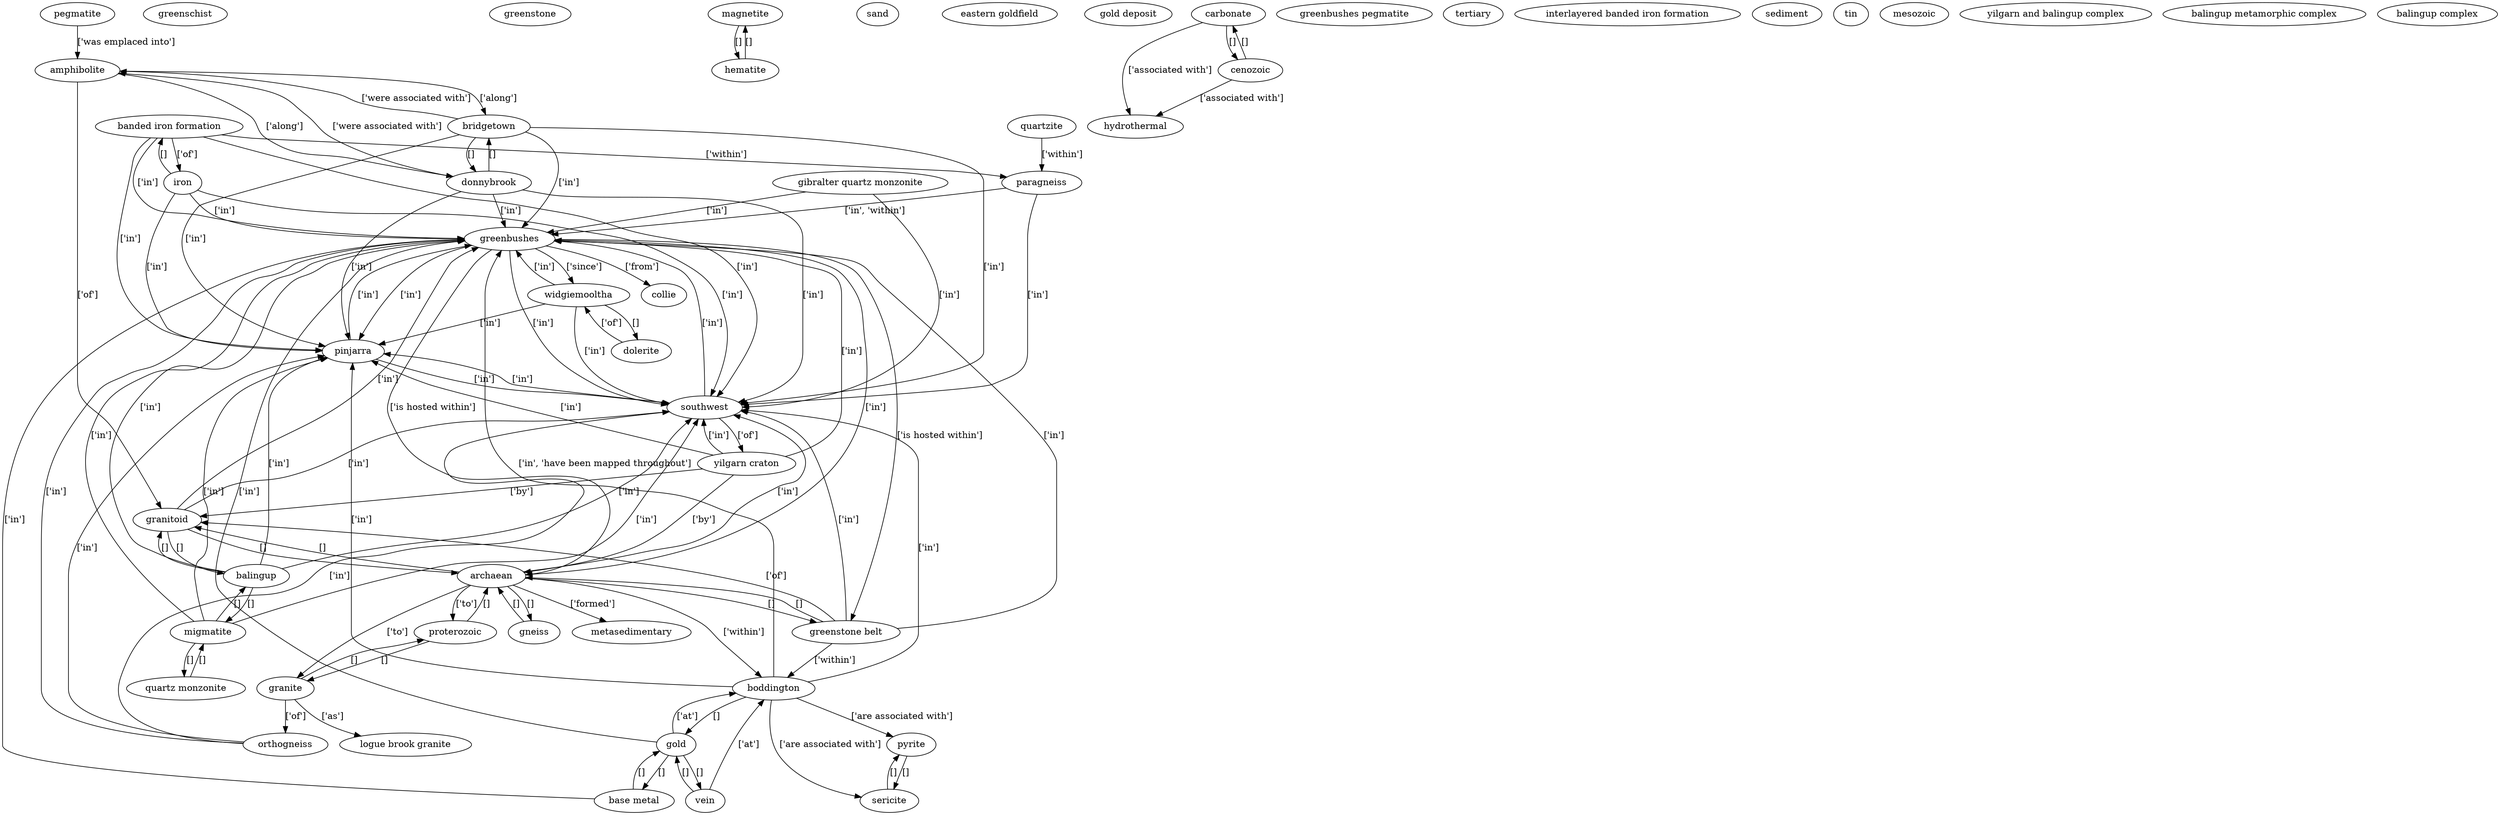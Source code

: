 strict digraph "ProcessGraph" {
greenbushes [group=LOCATION];
pinjarra [group=LOCATION];
southwest [group=LOCATION];
widgiemooltha [group=LOCATION];
archaean [group=TIMESCALE];
pegmatite [group=ROCK];
"yilgarn craton" [group=LOCATION];
proterozoic [group=TIMESCALE];
granite [group=ROCK];
granitoid [group=ROCK];
"base metal" [group=ROCK];
gold [group=MINERAL];
gneiss [group=ROCK];
boddington [group=LOCATION];
greenschist [group=ROCK];
sericite [group=MINERAL];
pyrite [group=MINERAL];
collie [group=LOCATION];
quartzite [group=ROCK];
bridgetown [group=LOCATION];
donnybrook [group=LOCATION];
"greenstone belt" [group=STRAT];
amphibolite [group=ROCK];
paragneiss [group=ROCK];
iron [group=MINERAL];
vein [group=ROCK];
orthogneiss [group=ROCK];
migmatite [group=ROCK];
balingup [group=LOCATION];
dolerite [group=ROCK];
"banded iron formation" [group=STRAT];
"gibralter quartz monzonite" [current_name=1, group=STRAT, index=29206, lith="igneous intermediate intrusive", max_age="['Base Maximum Age Name']", min_age=Archean, rank="Formation, beds"];
greenstone [group=ROCK];
"quartz monzonite" [group=ROCK];
magnetite [group=MINERAL];
sand [group=ROCK];
"eastern goldfield" [group=LOCATION];
"logue brook granite" [current_name=1, group=STRAT, index=23735, lith="igneous felsic intrusive", max_age="['Base Maximum Age Name']", min_age=Archean, rank="Formation, beds"];
metasedimentary [group=ROCK];
"gold deposit" [group=ORE_DEPOSIT];
hematite [group=MINERAL];
hydrothermal [group=ROCK];
"greenbushes pegmatite" [current_name=1, group=STRAT, index=29944, lith=nan, max_age="['Base Maximum Age Name']", min_age=Archean, rank="Formation, beds"];
carbonate [group=MINERAL];
cenozoic [group=TIMESCALE];
tertiary [group=TIMESCALE];
"interlayered banded iron formation" [group=STRAT];
sediment [group=ROCK];
tin [group=MINERAL];
mesozoic [group=TIMESCALE];
"yilgarn and balingup complex" [group=STRAT];
"balingup metamorphic complex" [group=STRAT];
"balingup complex" [current_name=1, group=STRAT, index=29756, lith=nan, max_age="['Base Maximum Age Name']", min_age=Archean, rank="Group, Suite"];
greenbushes -> pinjarra  [label="['in']"];
greenbushes -> southwest  [label="['in']"];
greenbushes -> widgiemooltha  [label="['since']"];
greenbushes -> collie  [label="['from']"];
greenbushes -> "greenstone belt"  [label="['is hosted within']"];
greenbushes -> archaean  [label="['is hosted within']"];
pinjarra -> greenbushes  [label="['in']"];
pinjarra -> southwest  [label="['in']"];
southwest -> greenbushes  [label="['in']"];
southwest -> pinjarra  [label="['in']"];
southwest -> "yilgarn craton"  [label="['of']"];
widgiemooltha -> greenbushes  [label="['in']"];
widgiemooltha -> pinjarra  [label="['in']"];
widgiemooltha -> southwest  [label="['in']"];
widgiemooltha -> dolerite  [label="[]"];
archaean -> proterozoic  [label="['to']"];
archaean -> granite  [label="['to']"];
archaean -> granitoid  [label="[]"];
archaean -> gneiss  [label="[]"];
archaean -> greenbushes  [label="['in']"];
archaean -> southwest  [label="['in']"];
archaean -> "greenstone belt"  [label="[]"];
archaean -> boddington  [label="['within']"];
archaean -> metasedimentary  [label="['formed']"];
pegmatite -> amphibolite  [label="['was emplaced into']"];
"yilgarn craton" -> greenbushes  [label="['in']"];
"yilgarn craton" -> southwest  [label="['in']"];
"yilgarn craton" -> pinjarra  [label="['in']"];
"yilgarn craton" -> granitoid  [label="['by']"];
"yilgarn craton" -> archaean  [label="['by']"];
proterozoic -> granite  [label="[]"];
proterozoic -> archaean  [label="[]"];
granite -> proterozoic  [label="[]"];
granite -> "logue brook granite"  [label="['as']"];
granite -> orthogneiss  [label="['of']"];
granitoid -> archaean  [label="[]"];
granitoid -> greenbushes  [label="['in']"];
granitoid -> southwest  [label="['in']"];
granitoid -> balingup  [label="[]"];
"base metal" -> greenbushes  [label="['in']"];
"base metal" -> gold  [label="[]"];
gold -> greenbushes  [label="['in']"];
gold -> "base metal"  [label="[]"];
gold -> boddington  [label="['at']"];
gold -> vein  [label="[]"];
gneiss -> archaean  [label="[]"];
boddington -> greenbushes  [label="['in', 'have been mapped throughout']"];
boddington -> pinjarra  [label="['in']"];
boddington -> southwest  [label="['in']"];
boddington -> sericite  [label="['are associated with']"];
boddington -> pyrite  [label="['are associated with']"];
boddington -> gold  [label="[]"];
sericite -> pyrite  [label="[]"];
pyrite -> sericite  [label="[]"];
quartzite -> paragneiss  [label="['within']"];
bridgetown -> donnybrook  [label="[]"];
bridgetown -> greenbushes  [label="['in']"];
bridgetown -> pinjarra  [label="['in']"];
bridgetown -> southwest  [label="['in']"];
bridgetown -> amphibolite  [label="['were associated with']"];
donnybrook -> bridgetown  [label="[]"];
donnybrook -> greenbushes  [label="['in']"];
donnybrook -> pinjarra  [label="['in']"];
donnybrook -> southwest  [label="['in']"];
donnybrook -> amphibolite  [label="['were associated with']"];
"greenstone belt" -> greenbushes  [label="['in']"];
"greenstone belt" -> archaean  [label="[]"];
"greenstone belt" -> southwest  [label="['in']"];
"greenstone belt" -> boddington  [label="['within']"];
"greenstone belt" -> granitoid  [label="['of']"];
amphibolite -> bridgetown  [label="['along']"];
amphibolite -> donnybrook  [label="['along']"];
amphibolite -> granitoid  [label="['of']"];
paragneiss -> greenbushes  [label="['in', 'within']"];
paragneiss -> southwest  [label="['in']"];
iron -> greenbushes  [label="['in']"];
iron -> "banded iron formation"  [label="[]"];
iron -> pinjarra  [label="['in']"];
iron -> southwest  [label="['in']"];
vein -> boddington  [label="['at']"];
vein -> gold  [label="[]"];
orthogneiss -> greenbushes  [label="['in']"];
orthogneiss -> pinjarra  [label="['in']"];
orthogneiss -> southwest  [label="['in']"];
migmatite -> greenbushes  [label="['in']"];
migmatite -> balingup  [label="[]"];
migmatite -> pinjarra  [label="['in']"];
migmatite -> southwest  [label="['in']"];
migmatite -> "quartz monzonite"  [label="[]"];
balingup -> greenbushes  [label="['in']"];
balingup -> migmatite  [label="[]"];
balingup -> pinjarra  [label="['in']"];
balingup -> southwest  [label="['in']"];
balingup -> granitoid  [label="[]"];
dolerite -> widgiemooltha  [label="['of']"];
"banded iron formation" -> greenbushes  [label="['in']"];
"banded iron formation" -> iron  [label="['of']"];
"banded iron formation" -> pinjarra  [label="['in']"];
"banded iron formation" -> southwest  [label="['in']"];
"banded iron formation" -> paragneiss  [label="['within']"];
"gibralter quartz monzonite" -> greenbushes  [label="['in']"];
"gibralter quartz monzonite" -> southwest  [label="['in']"];
"quartz monzonite" -> migmatite  [label="[]"];
magnetite -> hematite  [label="[]"];
hematite -> magnetite  [label="[]"];
carbonate -> hydrothermal  [label="['associated with']"];
carbonate -> cenozoic  [label="[]"];
cenozoic -> hydrothermal  [label="['associated with']"];
cenozoic -> carbonate  [label="[]"];
}
